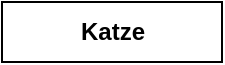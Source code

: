 <mxfile version="20.8.2" type="device"><diagram id="QysOFV5IprV2MCWw1Rmz" name="Page-1"><mxGraphModel dx="1050" dy="566" grid="1" gridSize="10" guides="1" tooltips="1" connect="1" arrows="1" fold="1" page="1" pageScale="1" pageWidth="827" pageHeight="1169" math="0" shadow="0"><root><mxCell id="0"/><mxCell id="1" parent="0"/><mxCell id="qB4cJxWdBwDwS4S5cY-E-3" value="Katze" style="html=1;fontStyle=1" parent="1" vertex="1"><mxGeometry x="20" y="20" width="110" height="30" as="geometry"/></mxCell></root></mxGraphModel></diagram></mxfile>